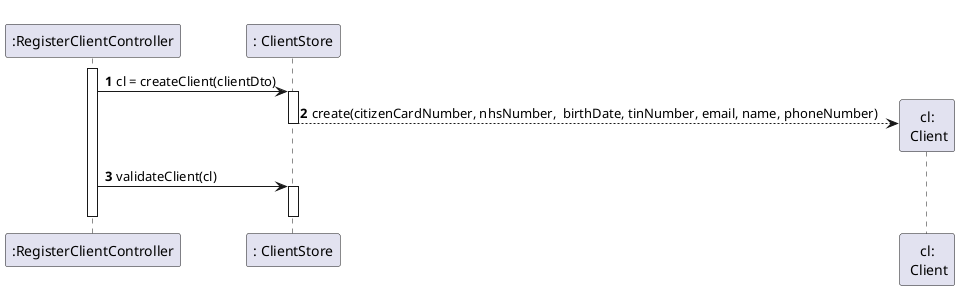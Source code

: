 @startuml
'https://plantuml.com/sequence-diagram

autonumber

participant ":RegisterClientController" as CTRL
participant ": ClientStore" as CS

participant "cl:\n Client" as CL


activate CTRL
CTRL -> CS : cl = createClient(clientDto)
activate CS

CS -->  CL** : create(citizenCardNumber, nhsNumber,  birthDate, tinNumber, email, name, phoneNumber)
deactivate CS

CTRL -> CS : validateClient(cl)
activate CS

deactivate CS
deactivate CTRL

@enduml